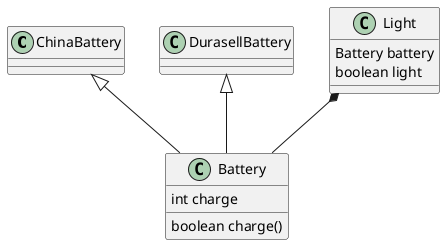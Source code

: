 @startuml

class ChinaBattery {}
class DurasellBattery{}
class Battery{
int charge
boolean charge()

}
class Light{
 Battery battery
    boolean light
    }

ChinaBattery <|--Battery
DurasellBattery <|--Battery
Light *-- Battery
@enduml